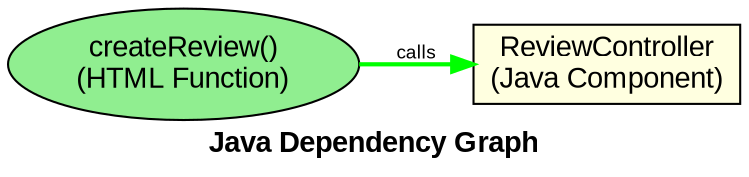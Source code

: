 digraph JavaDependencies {
    rankdir=LR;
    node [shape=box, style=filled, fillcolor=lightblue, fontname="Arial"];
    edge [fontname="Arial", fontsize=9, color=darkblue];
    graph [fontname="Arial Bold", fontsize=14, label="Java Dependency Graph"];


    // Dependencies with method calls

    // HTML Function Nodes
    "HTML_createReview" [label="createReview()\n(HTML Function)", URL="javascript:showNodeInfo('HTML_createReview')", fillcolor="lightgreen", shape="ellipse"];
    "Java_ReviewController" [label="ReviewController\n(Java Component)", URL="javascript:showNodeInfo('Java_ReviewController')", fillcolor="lightyellow"];
    "HTML_createReview" -> "Java_ReviewController" [label="calls", URL="javascript:showEdgeInfo('HTML_createReview', 'Java_ReviewController')", color="green", style="bold"];
}